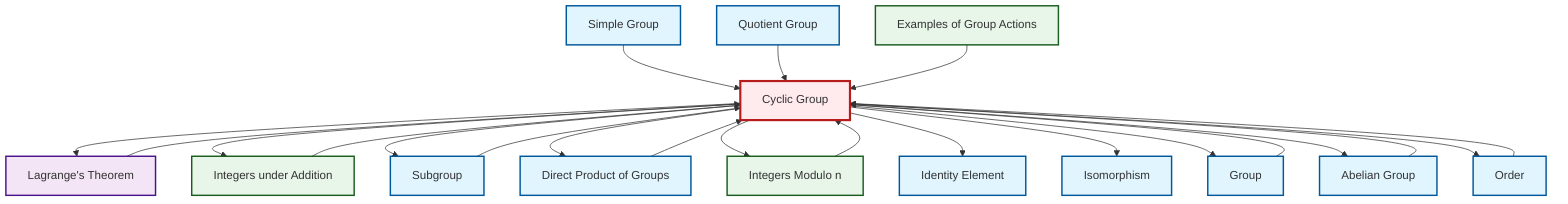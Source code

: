 graph TD
    classDef definition fill:#e1f5fe,stroke:#01579b,stroke-width:2px
    classDef theorem fill:#f3e5f5,stroke:#4a148c,stroke-width:2px
    classDef axiom fill:#fff3e0,stroke:#e65100,stroke-width:2px
    classDef example fill:#e8f5e9,stroke:#1b5e20,stroke-width:2px
    classDef current fill:#ffebee,stroke:#b71c1c,stroke-width:3px
    def-identity-element["Identity Element"]:::definition
    def-quotient-group["Quotient Group"]:::definition
    def-cyclic-group["Cyclic Group"]:::definition
    def-order["Order"]:::definition
    def-isomorphism["Isomorphism"]:::definition
    def-direct-product["Direct Product of Groups"]:::definition
    ex-integers-addition["Integers under Addition"]:::example
    def-group["Group"]:::definition
    thm-lagrange["Lagrange's Theorem"]:::theorem
    def-simple-group["Simple Group"]:::definition
    def-abelian-group["Abelian Group"]:::definition
    ex-quotient-integers-mod-n["Integers Modulo n"]:::example
    def-subgroup["Subgroup"]:::definition
    ex-group-action-examples["Examples of Group Actions"]:::example
    def-cyclic-group --> thm-lagrange
    def-cyclic-group --> ex-integers-addition
    def-cyclic-group --> def-subgroup
    def-simple-group --> def-cyclic-group
    def-subgroup --> def-cyclic-group
    def-cyclic-group --> def-direct-product
    def-cyclic-group --> ex-quotient-integers-mod-n
    def-cyclic-group --> def-identity-element
    ex-integers-addition --> def-cyclic-group
    thm-lagrange --> def-cyclic-group
    def-cyclic-group --> def-isomorphism
    def-cyclic-group --> def-group
    def-quotient-group --> def-cyclic-group
    def-order --> def-cyclic-group
    def-group --> def-cyclic-group
    def-cyclic-group --> def-abelian-group
    ex-quotient-integers-mod-n --> def-cyclic-group
    def-abelian-group --> def-cyclic-group
    ex-group-action-examples --> def-cyclic-group
    def-cyclic-group --> def-order
    def-direct-product --> def-cyclic-group
    class def-cyclic-group current